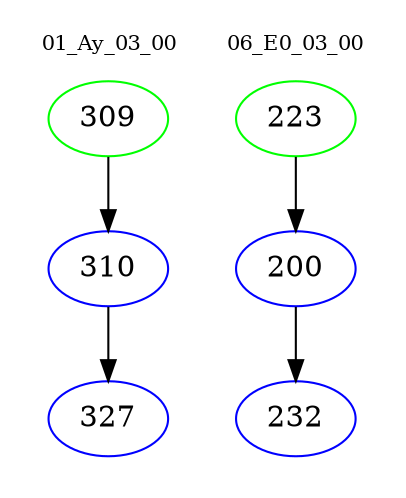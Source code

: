 digraph{
subgraph cluster_0 {
color = white
label = "01_Ay_03_00";
fontsize=10;
T0_309 [label="309", color="green"]
T0_309 -> T0_310 [color="black"]
T0_310 [label="310", color="blue"]
T0_310 -> T0_327 [color="black"]
T0_327 [label="327", color="blue"]
}
subgraph cluster_1 {
color = white
label = "06_E0_03_00";
fontsize=10;
T1_223 [label="223", color="green"]
T1_223 -> T1_200 [color="black"]
T1_200 [label="200", color="blue"]
T1_200 -> T1_232 [color="black"]
T1_232 [label="232", color="blue"]
}
}
